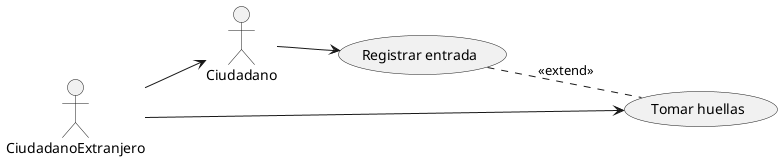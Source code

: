 @startuml
left to right direction
:Ciudadano:
:CiudadanoExtranjero:

Ciudadano --> (Registrar entrada)
CiudadanoExtranjero --> Ciudadano
CiudadanoExtranjero --> (Tomar huellas)
(Registrar entrada) .. (Tomar huellas) : <<extend>>


@enduml